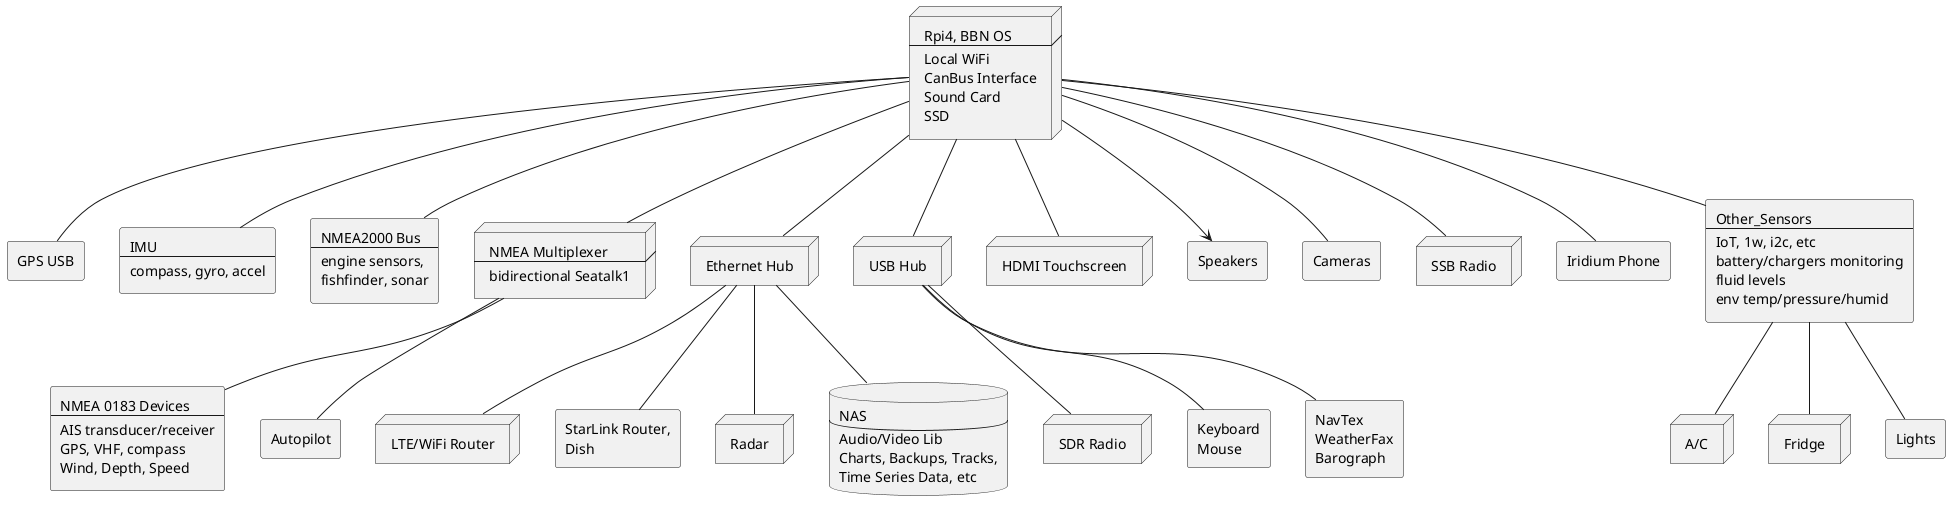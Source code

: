 @startuml

node RPI [
 Rpi4, BBN OS
 ----
 Local WiFi
 CanBus Interface
 Sound Card
 SSD
]

rectangle GPS [
 GPS USB
]

rectangle IMU [
 IMU
 ----
 compass, gyro, accel
]

rectangle NMEA_2000 [
 NMEA2000 Bus
 ----
 engine sensors,
 fishfinder, sonar
]

node NMEA_Mux [
 NMEA Multiplexer
 ----
 bidirectional Seatalk1
]

rectangle NMEA_0183 [
 NMEA 0183 Devices
 ----
 AIS transducer/receiver
 GPS, VHF, compass
 Wind, Depth, Speed
]

rectangle AP [
 Autopilot
]

node Eth_Hub [
 Ethernet Hub
]

node USB_Hub [
 USB Hub
]

node Router [
 LTE/WiFi Router
]

rectangle Dish_Router [
 StarLink Router,
 Dish
]

node Radar [
 Radar
]

node Touchscreen [
 HDMI Touchscreen
]

rectangle Speakers [
 Speakers
]

rectangle Cameras [
 Cameras
]

node SDR [
 SDR Radio
]

node SSB [
 SSB Radio
]

rectangle Iridium [
 Iridium Phone
]

rectangle Other_Sensors [
 Other_Sensors
 ----
 IoT, 1w, i2c, etc
 battery/chargers monitoring
 fluid levels
 env temp/pressure/humid
]

node AC [
 A/C
]

node Fridge [
 Fridge
]

rectangle Lights [
 Lights
]

rectangle Keyboard_Mouse [
 Keyboard
 Mouse
]

rectangle Weather [
 NavTex
 WeatherFax
 Barograph
]

database NAS [
 NAS
 ----
 Audio/Video Lib
 Charts, Backups, Tracks,
 Time Series Data, etc
]

RPI -- GPS
RPI -- IMU
RPI -- NMEA_2000
RPI -- NMEA_Mux
RPI -- Eth_Hub
RPI -- USB_Hub
RPI -- Touchscreen
RPI -- Cameras
RPI --> Speakers
RPI -- SSB
RPI -- Iridium
RPI -- Other_Sensors

Eth_Hub -- Router
Eth_Hub -- Radar
Eth_Hub -- NAS
Eth_Hub -- Dish_Router

USB_Hub -- SDR
USB_Hub -- Weather
USB_Hub -- Keyboard_Mouse

Other_Sensors -- AC
Other_Sensors -- Fridge
Other_Sensors -- Lights

NMEA_Mux -- NMEA_0183
NMEA_Mux -- AP

@enduml
